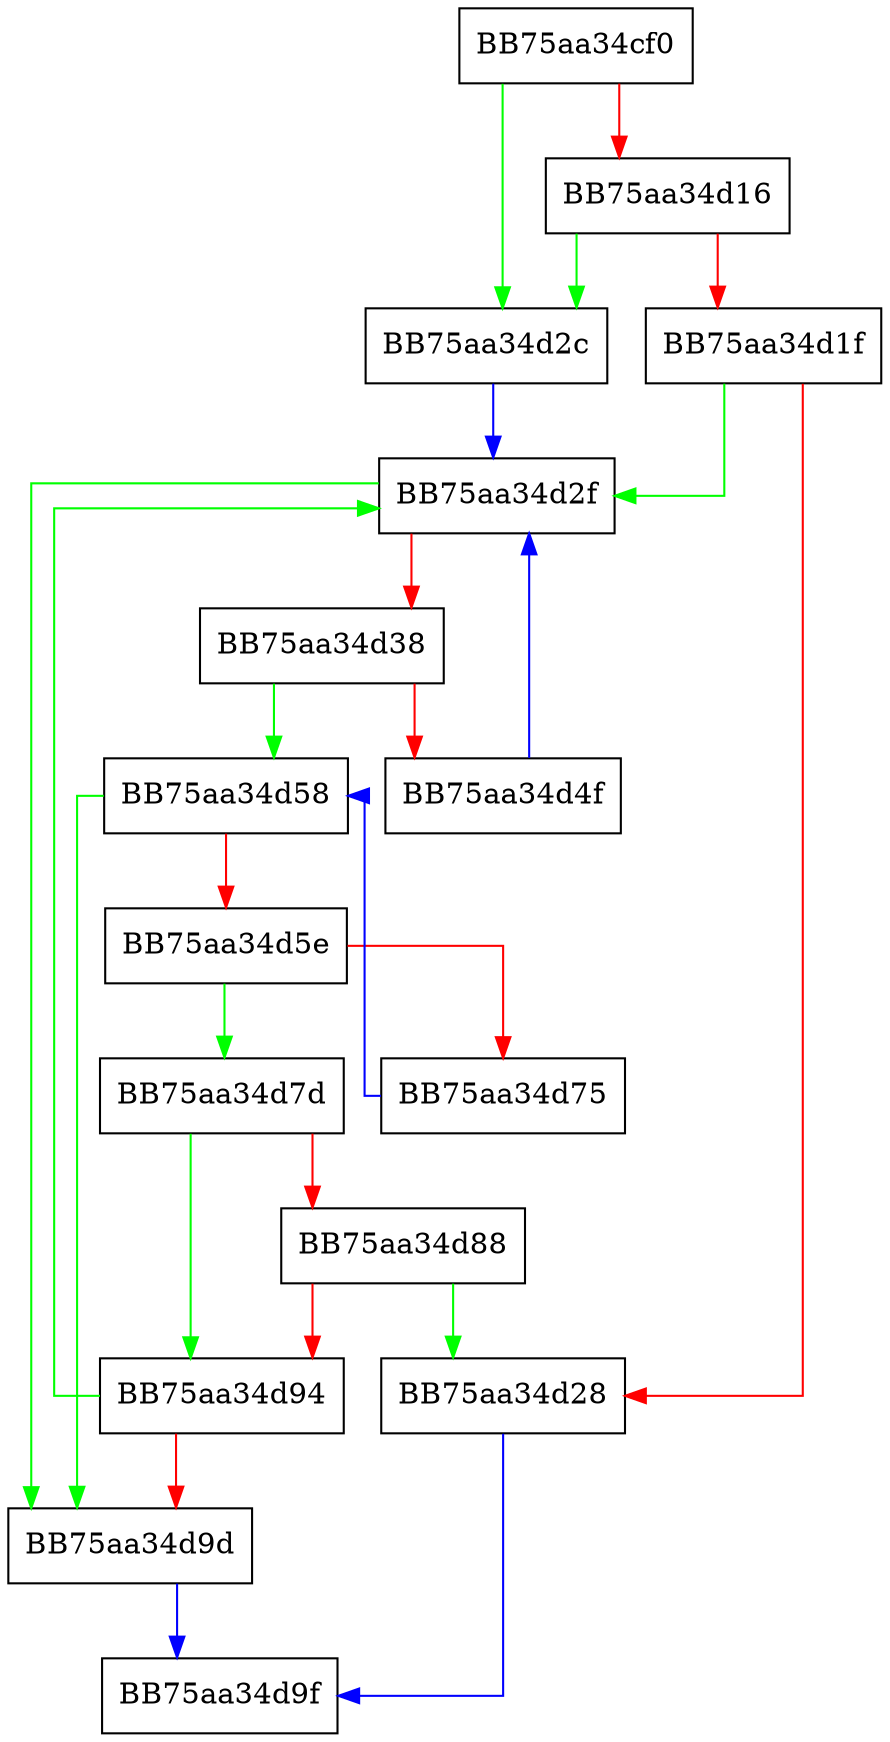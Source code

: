 digraph find_restart_word {
  node [shape="box"];
  graph [splines=ortho];
  BB75aa34cf0 -> BB75aa34d2c [color="green"];
  BB75aa34cf0 -> BB75aa34d16 [color="red"];
  BB75aa34d16 -> BB75aa34d2c [color="green"];
  BB75aa34d16 -> BB75aa34d1f [color="red"];
  BB75aa34d1f -> BB75aa34d2f [color="green"];
  BB75aa34d1f -> BB75aa34d28 [color="red"];
  BB75aa34d28 -> BB75aa34d9f [color="blue"];
  BB75aa34d2c -> BB75aa34d2f [color="blue"];
  BB75aa34d2f -> BB75aa34d9d [color="green"];
  BB75aa34d2f -> BB75aa34d38 [color="red"];
  BB75aa34d38 -> BB75aa34d58 [color="green"];
  BB75aa34d38 -> BB75aa34d4f [color="red"];
  BB75aa34d4f -> BB75aa34d2f [color="blue"];
  BB75aa34d58 -> BB75aa34d9d [color="green"];
  BB75aa34d58 -> BB75aa34d5e [color="red"];
  BB75aa34d5e -> BB75aa34d7d [color="green"];
  BB75aa34d5e -> BB75aa34d75 [color="red"];
  BB75aa34d75 -> BB75aa34d58 [color="blue"];
  BB75aa34d7d -> BB75aa34d94 [color="green"];
  BB75aa34d7d -> BB75aa34d88 [color="red"];
  BB75aa34d88 -> BB75aa34d28 [color="green"];
  BB75aa34d88 -> BB75aa34d94 [color="red"];
  BB75aa34d94 -> BB75aa34d2f [color="green"];
  BB75aa34d94 -> BB75aa34d9d [color="red"];
  BB75aa34d9d -> BB75aa34d9f [color="blue"];
}